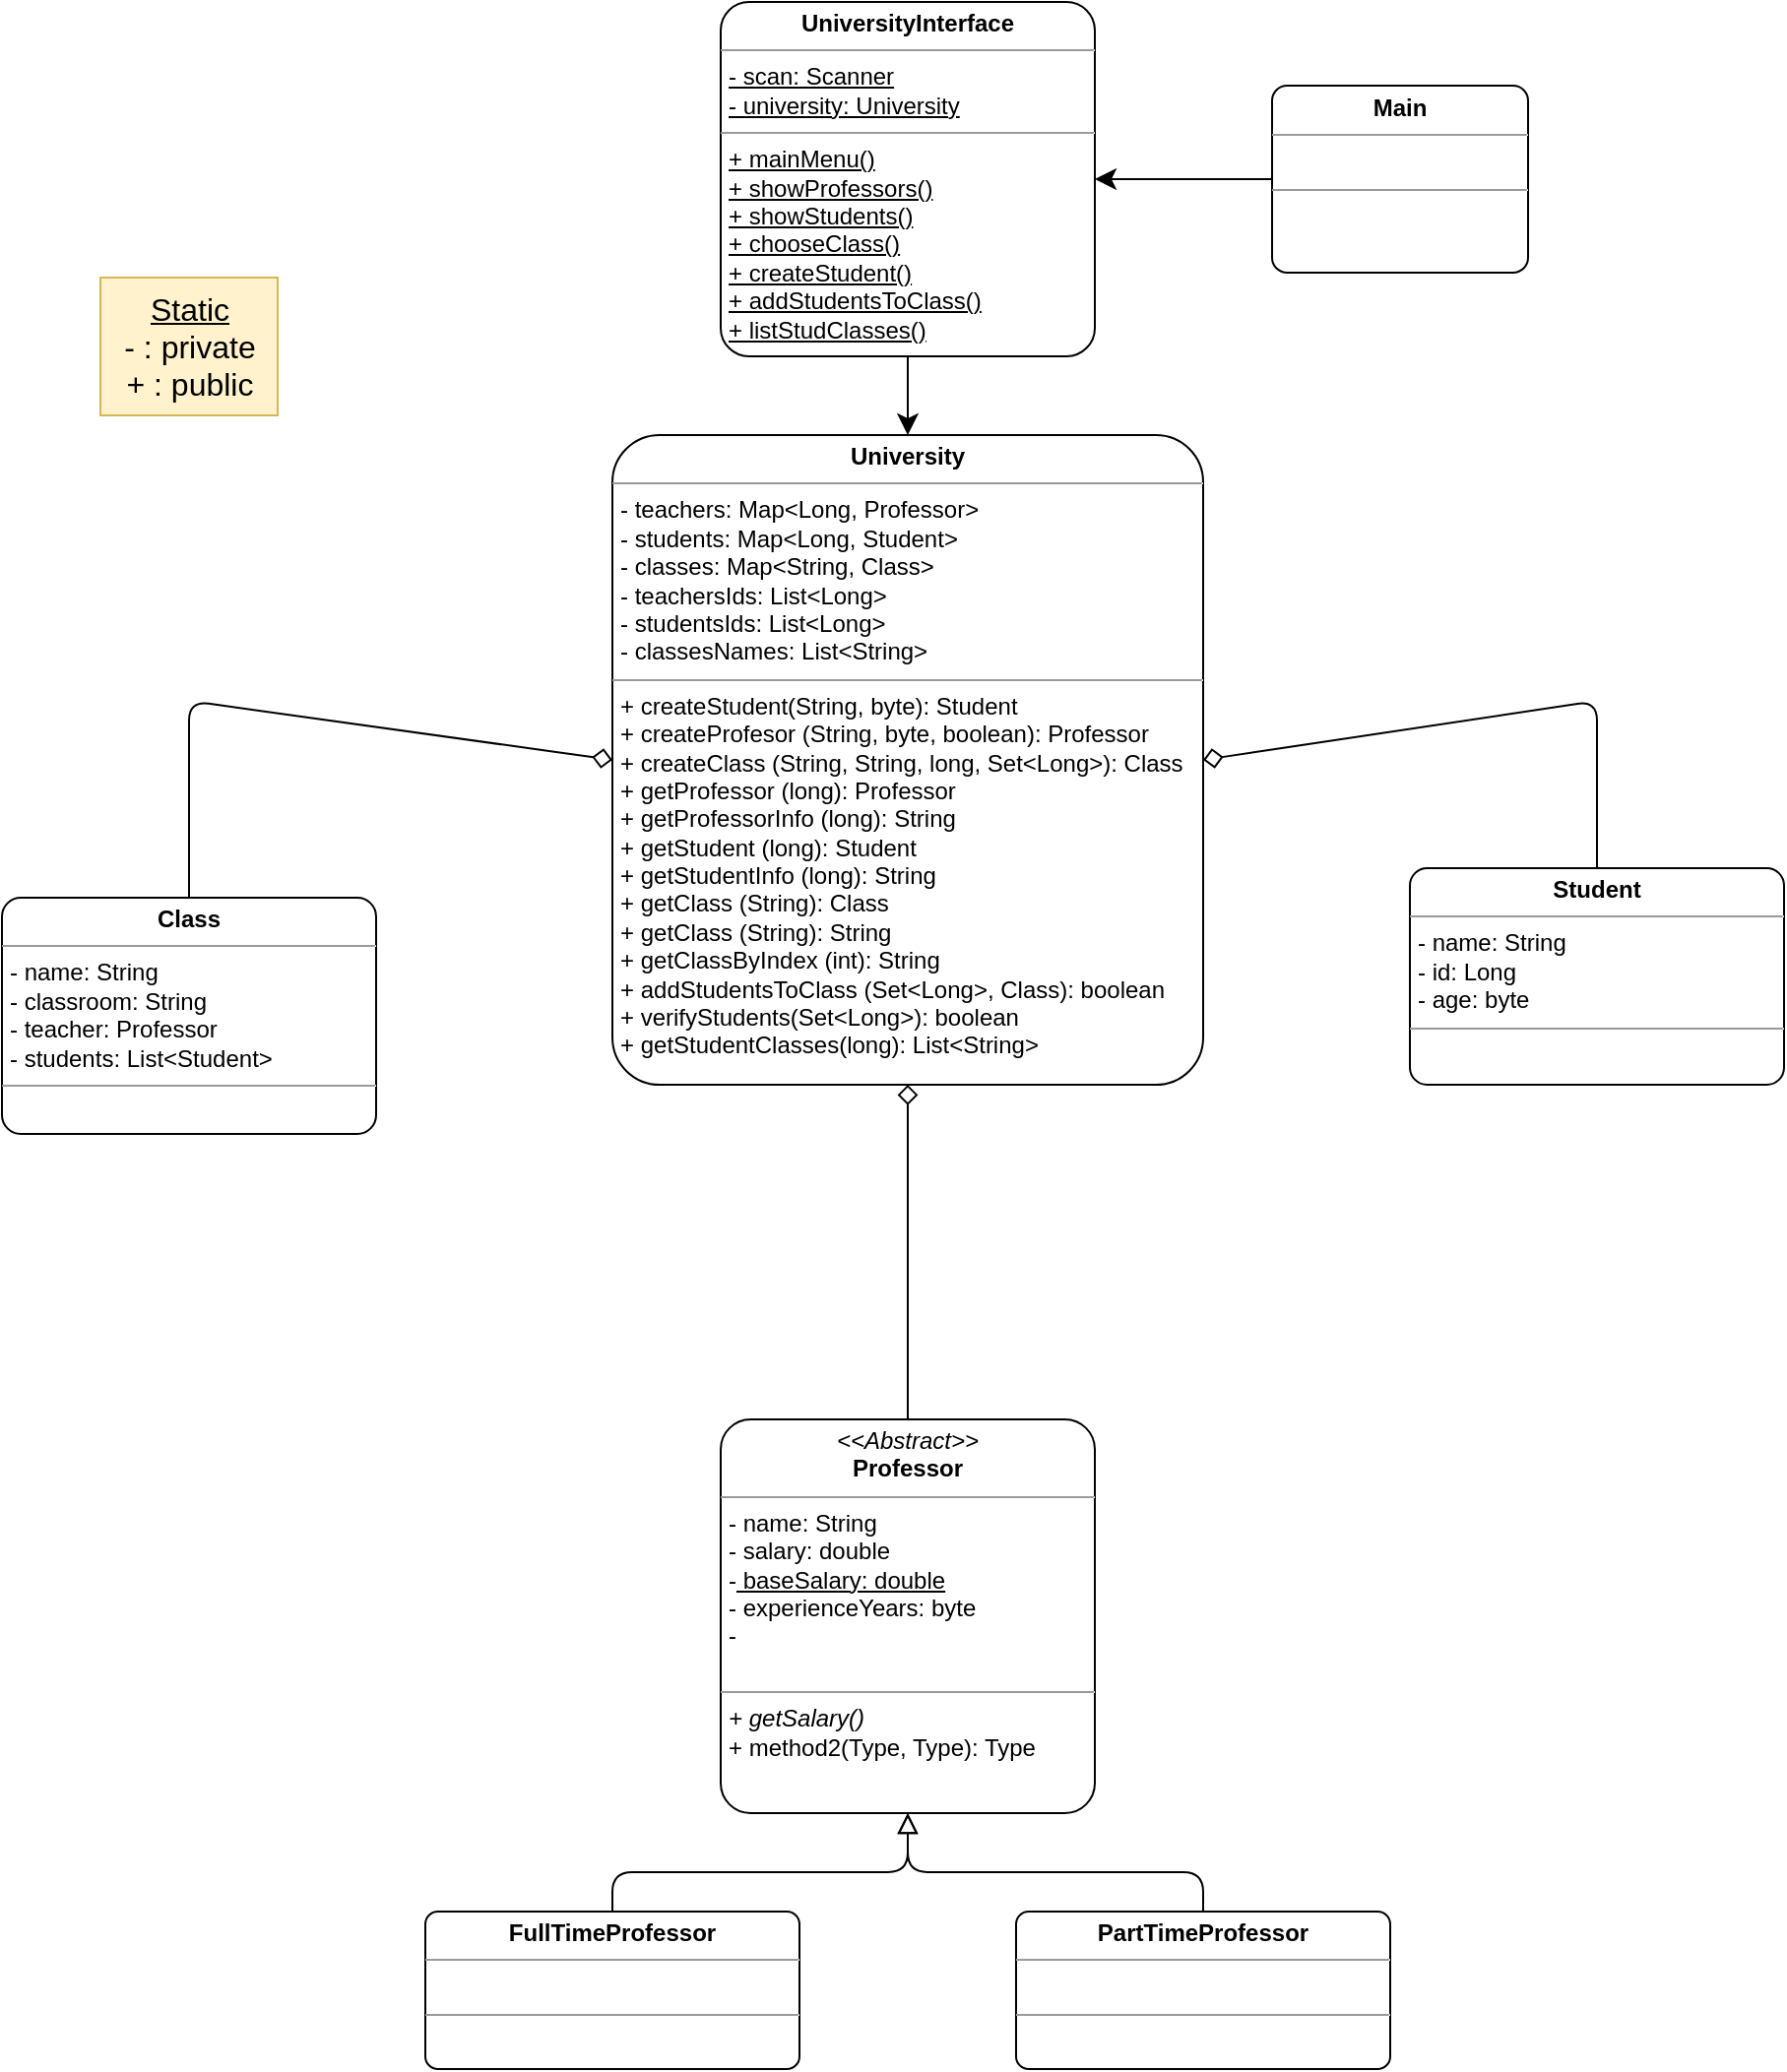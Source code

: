 <mxfile version="23.1.3" type="github">
  <diagram name="Page-1" id="c4acf3e9-155e-7222-9cf6-157b1a14988f">
    <mxGraphModel dx="1748" dy="2122" grid="1" gridSize="10" guides="1" tooltips="1" connect="1" arrows="1" fold="1" page="1" pageScale="1" pageWidth="850" pageHeight="1100" background="none" math="0" shadow="0">
      <root>
        <mxCell id="0" />
        <mxCell id="1" parent="0" />
        <mxCell id="y-TdfX7ua6LjethxIHtg-10" style="edgeStyle=none;curved=0;rounded=1;orthogonalLoop=1;jettySize=auto;html=1;exitX=0.5;exitY=0;exitDx=0;exitDy=0;entryX=0.5;entryY=1;entryDx=0;entryDy=0;fontSize=12;startSize=8;endSize=8;endArrow=diamond;endFill=0;" parent="1" source="5d2195bd80daf111-10" target="y-TdfX7ua6LjethxIHtg-5" edge="1">
          <mxGeometry relative="1" as="geometry" />
        </mxCell>
        <mxCell id="5d2195bd80daf111-10" value="&lt;p style=&quot;margin:0px;margin-top:4px;text-align:center;&quot;&gt;&lt;i&gt;&amp;lt;&amp;lt;Abstract&amp;gt;&amp;gt;&lt;/i&gt;&lt;br&gt;&lt;b&gt;Professor&lt;/b&gt;&lt;/p&gt;&lt;hr size=&quot;1&quot;&gt;&lt;p style=&quot;margin:0px;margin-left:4px;&quot;&gt;- name: String&lt;br&gt;- salary: double&lt;/p&gt;&lt;p style=&quot;margin:0px;margin-left:4px;&quot;&gt;-&lt;u&gt; baseSalary: double&lt;/u&gt;&lt;/p&gt;&lt;p style=&quot;margin:0px;margin-left:4px;&quot;&gt;- experienceYears: byte&lt;/p&gt;&lt;p style=&quot;margin:0px;margin-left:4px;&quot;&gt;-&amp;nbsp;&lt;/p&gt;&lt;p style=&quot;margin:0px;margin-left:4px;&quot;&gt;&lt;u&gt;&lt;br&gt;&lt;/u&gt;&lt;/p&gt;&lt;hr size=&quot;1&quot;&gt;&lt;p style=&quot;margin:0px;margin-left:4px;&quot;&gt;&lt;i&gt;+ getSalary()&lt;/i&gt;&lt;br&gt;+ method2(Type, Type): Type&lt;/p&gt;" style="verticalAlign=top;align=left;overflow=fill;fontSize=12;fontFamily=Helvetica;html=1;rounded=1;shadow=0;comic=0;labelBackgroundColor=none;strokeWidth=1;arcSize=8;" parent="1" vertex="1">
          <mxGeometry x="330" y="460" width="190" height="200" as="geometry" />
        </mxCell>
        <mxCell id="y-TdfX7ua6LjethxIHtg-4" style="edgeStyle=none;curved=0;rounded=1;orthogonalLoop=1;jettySize=auto;html=1;entryX=0.5;entryY=1;entryDx=0;entryDy=0;fontSize=12;startSize=8;endSize=8;exitX=0.5;exitY=0;exitDx=0;exitDy=0;endArrow=block;endFill=0;startArrow=none;startFill=0;" parent="1" source="y-TdfX7ua6LjethxIHtg-1" target="5d2195bd80daf111-10" edge="1">
          <mxGeometry relative="1" as="geometry">
            <Array as="points">
              <mxPoint x="275" y="690" />
              <mxPoint x="425" y="690" />
            </Array>
          </mxGeometry>
        </mxCell>
        <mxCell id="y-TdfX7ua6LjethxIHtg-1" value="&lt;p style=&quot;margin:0px;margin-top:4px;text-align:center;&quot;&gt;&lt;b&gt;FullTimeProfessor&lt;/b&gt;&lt;/p&gt;&lt;hr size=&quot;1&quot;&gt;&lt;p style=&quot;margin:0px;margin-left:4px;&quot;&gt;&lt;br&gt;&lt;/p&gt;&lt;hr size=&quot;1&quot;&gt;&lt;p style=&quot;margin:0px;margin-left:4px;&quot;&gt;&lt;br&gt;&lt;/p&gt;" style="verticalAlign=top;align=left;overflow=fill;fontSize=12;fontFamily=Helvetica;html=1;rounded=1;shadow=0;comic=0;labelBackgroundColor=none;strokeWidth=1;arcSize=8;" parent="1" vertex="1">
          <mxGeometry x="180" y="710" width="190" height="80" as="geometry" />
        </mxCell>
        <mxCell id="y-TdfX7ua6LjethxIHtg-3" style="edgeStyle=none;curved=0;rounded=1;orthogonalLoop=1;jettySize=auto;html=1;entryX=0.5;entryY=1;entryDx=0;entryDy=0;fontSize=12;startSize=8;endSize=8;exitX=0.5;exitY=0;exitDx=0;exitDy=0;startArrow=none;startFill=0;endArrow=block;endFill=0;" parent="1" source="y-TdfX7ua6LjethxIHtg-2" target="5d2195bd80daf111-10" edge="1">
          <mxGeometry relative="1" as="geometry">
            <mxPoint x="580" y="690" as="sourcePoint" />
            <Array as="points">
              <mxPoint x="575" y="690" />
              <mxPoint x="425" y="690" />
            </Array>
          </mxGeometry>
        </mxCell>
        <mxCell id="y-TdfX7ua6LjethxIHtg-2" value="&lt;p style=&quot;margin:0px;margin-top:4px;text-align:center;&quot;&gt;&lt;b&gt;PartTimeProfessor&lt;/b&gt;&lt;/p&gt;&lt;hr size=&quot;1&quot;&gt;&lt;p style=&quot;margin:0px;margin-left:4px;&quot;&gt;&lt;br&gt;&lt;/p&gt;&lt;hr size=&quot;1&quot;&gt;&lt;p style=&quot;margin:0px;margin-left:4px;&quot;&gt;&lt;br&gt;&lt;/p&gt;" style="verticalAlign=top;align=left;overflow=fill;fontSize=12;fontFamily=Helvetica;html=1;rounded=1;shadow=0;comic=0;labelBackgroundColor=none;strokeWidth=1;arcSize=8;" parent="1" vertex="1">
          <mxGeometry x="480" y="710" width="190" height="80" as="geometry" />
        </mxCell>
        <mxCell id="y-TdfX7ua6LjethxIHtg-5" value="&lt;p style=&quot;margin:0px;margin-top:4px;text-align:center;&quot;&gt;&lt;b&gt;University&lt;/b&gt;&lt;/p&gt;&lt;hr size=&quot;1&quot;&gt;&lt;p style=&quot;margin:0px;margin-left:4px;&quot;&gt;- teachers:&amp;nbsp;Map&amp;lt;Long, Professor&amp;gt;&lt;br&gt;- students:&amp;nbsp;Map&amp;lt;Long, Student&amp;gt;&lt;/p&gt;&lt;p style=&quot;margin:0px;margin-left:4px;&quot;&gt;- classes: Map&amp;lt;String, Class&amp;gt;&lt;/p&gt;&lt;p style=&quot;margin:0px;margin-left:4px;&quot;&gt;- teachersIds: List&amp;lt;Long&amp;gt;&lt;/p&gt;&lt;p style=&quot;border-color: var(--border-color); margin: 0px 0px 0px 4px;&quot;&gt;- studentsIds: List&amp;lt;Long&amp;gt;&lt;/p&gt;&lt;p style=&quot;border-color: var(--border-color); margin: 0px 0px 0px 4px;&quot;&gt;- classesNames: List&amp;lt;String&amp;gt;&lt;/p&gt;&lt;hr size=&quot;1&quot;&gt;&lt;p style=&quot;margin:0px;margin-left:4px;&quot;&gt;+&amp;nbsp;createStudent(String, byte): Student&lt;/p&gt;&lt;p style=&quot;margin:0px;margin-left:4px;&quot;&gt;+&amp;nbsp;createProfesor (String, byte, boolean): Professor&lt;/p&gt;&lt;p style=&quot;margin:0px;margin-left:4px;&quot;&gt;+&amp;nbsp;createClass (String, String, long, Set&amp;lt;Long&amp;gt;): Class&lt;/p&gt;&lt;p style=&quot;margin:0px;margin-left:4px;&quot;&gt;+&amp;nbsp;getProfessor (long): Professor&lt;/p&gt;&lt;p style=&quot;margin:0px;margin-left:4px;&quot;&gt;+ getProfessorInfo (long): String&lt;br&gt;&lt;/p&gt;&lt;p style=&quot;margin:0px;margin-left:4px;&quot;&gt;+ getStudent (long): Student&lt;br&gt;&lt;/p&gt;&lt;p style=&quot;margin:0px;margin-left:4px;&quot;&gt;+ getStudentInfo (long): String&lt;br&gt;&lt;/p&gt;&lt;p style=&quot;margin:0px;margin-left:4px;&quot;&gt;+ getClass (String): Class&lt;br&gt;&lt;/p&gt;&lt;p style=&quot;margin:0px;margin-left:4px;&quot;&gt;+ getClass (String): String&lt;br&gt;&lt;/p&gt;&lt;p style=&quot;margin:0px;margin-left:4px;&quot;&gt;+&amp;nbsp;getClassByIndex (int): String&lt;/p&gt;&lt;p style=&quot;margin:0px;margin-left:4px;&quot;&gt;+&amp;nbsp;addStudentsToClass (Set&amp;lt;Long&amp;gt;, Class): boolean&lt;/p&gt;&lt;p style=&quot;margin:0px;margin-left:4px;&quot;&gt;+&amp;nbsp;verifyStudents(Set&amp;lt;Long&amp;gt;): boolean&amp;nbsp;&lt;/p&gt;&lt;p style=&quot;margin:0px;margin-left:4px;&quot;&gt;+&amp;nbsp;getStudentClasses(long): List&amp;lt;String&amp;gt;&lt;/p&gt;" style="verticalAlign=top;align=left;overflow=fill;fontSize=12;fontFamily=Helvetica;html=1;rounded=1;shadow=0;comic=0;labelBackgroundColor=none;strokeWidth=1;arcSize=8;" parent="1" vertex="1">
          <mxGeometry x="275" y="-40" width="300" height="330" as="geometry" />
        </mxCell>
        <mxCell id="y-TdfX7ua6LjethxIHtg-8" style="edgeStyle=none;curved=0;rounded=1;orthogonalLoop=1;jettySize=auto;html=1;entryX=1;entryY=0.5;entryDx=0;entryDy=0;fontSize=12;startSize=8;endSize=8;endArrow=diamond;endFill=0;" parent="1" source="y-TdfX7ua6LjethxIHtg-6" target="y-TdfX7ua6LjethxIHtg-5" edge="1">
          <mxGeometry relative="1" as="geometry">
            <Array as="points">
              <mxPoint x="775" y="95" />
            </Array>
          </mxGeometry>
        </mxCell>
        <mxCell id="y-TdfX7ua6LjethxIHtg-6" value="&lt;p style=&quot;margin:0px;margin-top:4px;text-align:center;&quot;&gt;&lt;b&gt;Student&lt;/b&gt;&lt;/p&gt;&lt;hr size=&quot;1&quot;&gt;&lt;p style=&quot;margin:0px;margin-left:4px;&quot;&gt;- name: String&lt;br&gt;- id: Long&lt;/p&gt;&lt;p style=&quot;margin:0px;margin-left:4px;&quot;&gt;- age: byte&lt;/p&gt;&lt;hr size=&quot;1&quot;&gt;&lt;p style=&quot;margin:0px;margin-left:4px;&quot;&gt;&lt;br&gt;&lt;/p&gt;" style="verticalAlign=top;align=left;overflow=fill;fontSize=12;fontFamily=Helvetica;html=1;rounded=1;shadow=0;comic=0;labelBackgroundColor=none;strokeWidth=1;arcSize=8;" parent="1" vertex="1">
          <mxGeometry x="680" y="180" width="190" height="110" as="geometry" />
        </mxCell>
        <mxCell id="y-TdfX7ua6LjethxIHtg-9" style="edgeStyle=none;curved=0;rounded=1;orthogonalLoop=1;jettySize=auto;html=1;exitX=0.5;exitY=0;exitDx=0;exitDy=0;entryX=0;entryY=0.5;entryDx=0;entryDy=0;fontSize=12;startSize=8;endSize=8;endArrow=diamond;endFill=0;" parent="1" source="y-TdfX7ua6LjethxIHtg-7" target="y-TdfX7ua6LjethxIHtg-5" edge="1">
          <mxGeometry relative="1" as="geometry">
            <Array as="points">
              <mxPoint x="60" y="95" />
            </Array>
          </mxGeometry>
        </mxCell>
        <mxCell id="y-TdfX7ua6LjethxIHtg-7" value="&lt;p style=&quot;margin:0px;margin-top:4px;text-align:center;&quot;&gt;&lt;b&gt;Class&lt;/b&gt;&lt;/p&gt;&lt;hr size=&quot;1&quot;&gt;&lt;p style=&quot;margin:0px;margin-left:4px;&quot;&gt;- name: String&lt;br&gt;- classroom: String&lt;/p&gt;&lt;p style=&quot;margin:0px;margin-left:4px;&quot;&gt;- teacher: Professor&lt;/p&gt;&lt;p style=&quot;margin:0px;margin-left:4px;&quot;&gt;- students: List&amp;lt;Student&amp;gt;&lt;/p&gt;&lt;hr size=&quot;1&quot;&gt;&lt;p style=&quot;margin:0px;margin-left:4px;&quot;&gt;&lt;br&gt;&lt;/p&gt;" style="verticalAlign=top;align=left;overflow=fill;fontSize=12;fontFamily=Helvetica;html=1;rounded=1;shadow=0;comic=0;labelBackgroundColor=none;strokeWidth=1;arcSize=8;" parent="1" vertex="1">
          <mxGeometry x="-35" y="195" width="190" height="120" as="geometry" />
        </mxCell>
        <mxCell id="QXghxMWFLQomUiqyhr6Y-5" style="edgeStyle=none;curved=1;rounded=0;orthogonalLoop=1;jettySize=auto;html=1;fontSize=12;startSize=8;endSize=8;" edge="1" parent="1" source="QXghxMWFLQomUiqyhr6Y-1" target="y-TdfX7ua6LjethxIHtg-5">
          <mxGeometry relative="1" as="geometry" />
        </mxCell>
        <mxCell id="QXghxMWFLQomUiqyhr6Y-1" value="&lt;p style=&quot;margin:0px;margin-top:4px;text-align:center;&quot;&gt;&lt;b&gt;UniversityInterface&lt;/b&gt;&lt;/p&gt;&lt;hr size=&quot;1&quot;&gt;&lt;p style=&quot;margin:0px;margin-left:4px;&quot;&gt;&lt;u&gt;- scan: Scanner&lt;br&gt;- university: University&lt;/u&gt;&lt;br&gt;&lt;/p&gt;&lt;hr size=&quot;1&quot;&gt;&lt;p style=&quot;margin:0px;margin-left:4px;&quot;&gt;&lt;u&gt;+ mainMenu()&lt;/u&gt;&lt;/p&gt;&lt;p style=&quot;margin:0px;margin-left:4px;&quot;&gt;&lt;u&gt;+ showProfessors()&lt;/u&gt;&lt;/p&gt;&lt;p style=&quot;margin:0px;margin-left:4px;&quot;&gt;&lt;u&gt;+ showStudents()&lt;/u&gt;&lt;/p&gt;&lt;p style=&quot;margin:0px;margin-left:4px;&quot;&gt;&lt;u&gt;+ chooseClass()&lt;/u&gt;&lt;/p&gt;&lt;p style=&quot;margin:0px;margin-left:4px;&quot;&gt;&lt;u&gt;+ createStudent()&lt;/u&gt;&lt;/p&gt;&lt;p style=&quot;margin:0px;margin-left:4px;&quot;&gt;&lt;u&gt;+&amp;nbsp;addStudentsToClass()&lt;/u&gt;&lt;/p&gt;&lt;p style=&quot;margin:0px;margin-left:4px;&quot;&gt;&lt;u&gt;+&amp;nbsp;listStudClasses()&lt;/u&gt;&lt;/p&gt;" style="verticalAlign=top;align=left;overflow=fill;fontSize=12;fontFamily=Helvetica;html=1;rounded=1;shadow=0;comic=0;labelBackgroundColor=none;strokeWidth=1;arcSize=8;" vertex="1" parent="1">
          <mxGeometry x="330" y="-260" width="190" height="180" as="geometry" />
        </mxCell>
        <mxCell id="QXghxMWFLQomUiqyhr6Y-4" style="edgeStyle=none;curved=1;rounded=0;orthogonalLoop=1;jettySize=auto;html=1;entryX=1;entryY=0.5;entryDx=0;entryDy=0;fontSize=12;startSize=8;endSize=8;" edge="1" parent="1" source="QXghxMWFLQomUiqyhr6Y-2" target="QXghxMWFLQomUiqyhr6Y-1">
          <mxGeometry relative="1" as="geometry" />
        </mxCell>
        <mxCell id="QXghxMWFLQomUiqyhr6Y-2" value="&lt;p style=&quot;margin:0px;margin-top:4px;text-align:center;&quot;&gt;&lt;b&gt;Main&lt;/b&gt;&lt;/p&gt;&lt;hr size=&quot;1&quot;&gt;&lt;p style=&quot;margin:0px;margin-left:4px;&quot;&gt;&lt;br&gt;&lt;/p&gt;&lt;hr size=&quot;1&quot;&gt;&lt;p style=&quot;margin:0px;margin-left:4px;&quot;&gt;&lt;br&gt;&lt;/p&gt;" style="verticalAlign=top;align=left;overflow=fill;fontSize=12;fontFamily=Helvetica;html=1;rounded=1;shadow=0;comic=0;labelBackgroundColor=none;strokeWidth=1;arcSize=8;" vertex="1" parent="1">
          <mxGeometry x="610" y="-217.5" width="130" height="95" as="geometry" />
        </mxCell>
        <mxCell id="QXghxMWFLQomUiqyhr6Y-3" value="&lt;u&gt;Static&lt;/u&gt;&lt;br&gt;- : private&lt;br&gt;+ : public&lt;br&gt;" style="text;html=1;align=center;verticalAlign=middle;resizable=0;points=[];autosize=1;strokeColor=#d6b656;fillColor=#fff2cc;;fontSize=16;" vertex="1" parent="1">
          <mxGeometry x="15" y="-120" width="90" height="70" as="geometry" />
        </mxCell>
      </root>
    </mxGraphModel>
  </diagram>
</mxfile>
